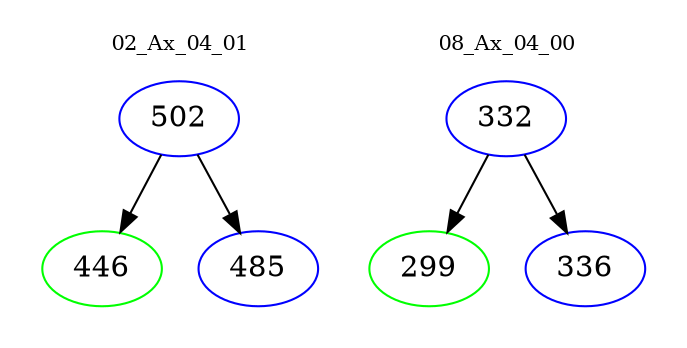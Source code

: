 digraph{
subgraph cluster_0 {
color = white
label = "02_Ax_04_01";
fontsize=10;
T0_502 [label="502", color="blue"]
T0_502 -> T0_446 [color="black"]
T0_446 [label="446", color="green"]
T0_502 -> T0_485 [color="black"]
T0_485 [label="485", color="blue"]
}
subgraph cluster_1 {
color = white
label = "08_Ax_04_00";
fontsize=10;
T1_332 [label="332", color="blue"]
T1_332 -> T1_299 [color="black"]
T1_299 [label="299", color="green"]
T1_332 -> T1_336 [color="black"]
T1_336 [label="336", color="blue"]
}
}
